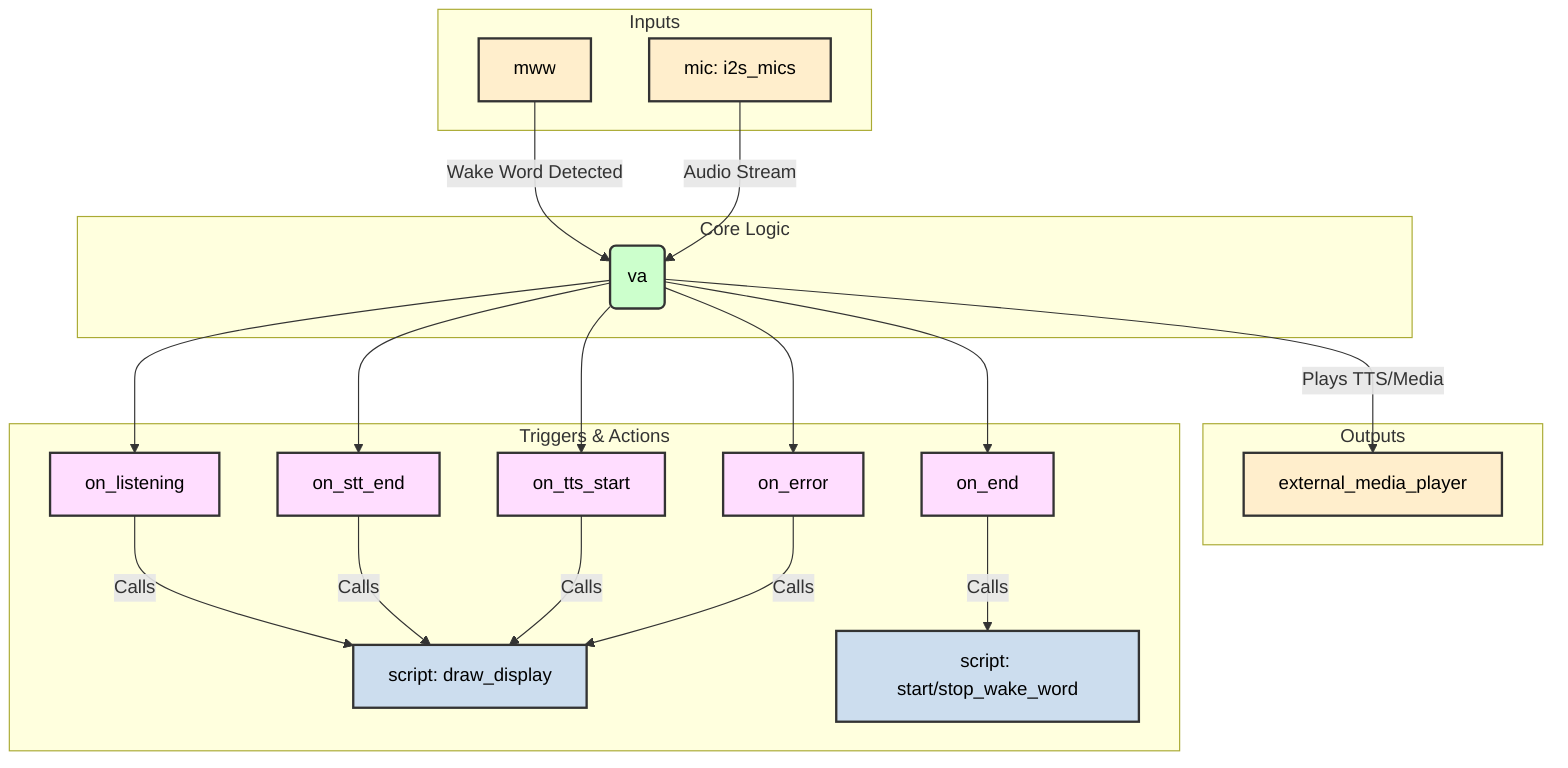 %% ---- Voice Assistant Logic ---- %%
graph TD
    subgraph "Inputs"
        MIC[mic: i2s_mics]
        MWW[mww]
    end

    subgraph "Core Logic"
        VA(va)
    end

    subgraph "Outputs"
        MP[external_media_player]
    end

    subgraph "Triggers & Actions"
        T_LISTEN[on_listening]
        T_STT_END[on_stt_end]
        T_TTS_START[on_tts_start]
        T_END[on_end]
        T_ERR[on_error]
        S_DRAW[script: draw_display]
        S_WAKE[script: start/stop_wake_word]
    end

    %% --- Connections --- %%
    MWW --"Wake Word Detected"--> VA
    MIC -->|"Audio Stream"| VA
    VA -->|"Plays TTS/Media"| MP
    VA --> T_LISTEN & T_STT_END & T_TTS_START & T_END & T_ERR
    T_LISTEN & T_STT_END & T_TTS_START & T_ERR -->|"Calls"| S_DRAW
    T_END -->|"Calls"| S_WAKE

    class VA logic
    class MIC,MWW,MP io
    class T_LISTEN,T_STT_END,T_TTS_START,T_END,T_ERR trigger
    class S_DRAW,S_WAKE component

    %% --- Styling --- %%
    classDef component fill:#cde,stroke:#333,stroke-width:2px,color:#000
    classDef hardware fill:#f96,stroke:#333,stroke-width:2px,color:#000
    classDef logic fill:#cfc,stroke:#333,stroke-width:2px,color:#000
    classDef trigger fill:#fdf,stroke:#333,stroke-width:2px,color:#000
    classDef io fill:#fec,stroke:#333,stroke-width:2px,color:#000